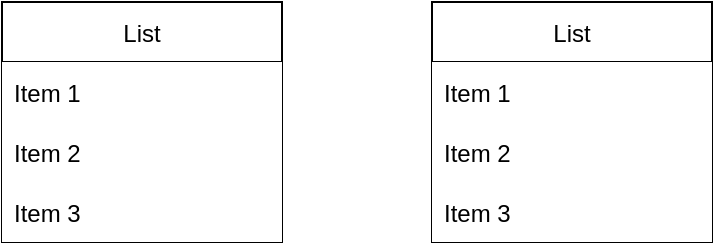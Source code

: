 <mxfile version="18.0.4" type="github">
  <diagram id="PVpSKLVf90YFow8Mp0bW" name="Page-1">
    <mxGraphModel dx="868" dy="524" grid="1" gridSize="10" guides="1" tooltips="1" connect="1" arrows="1" fold="1" page="1" pageScale="1" pageWidth="850" pageHeight="1100" math="0" shadow="0">
      <root>
        <mxCell id="0" />
        <mxCell id="1" parent="0" />
        <mxCell id="bFqlpUr9SExzIEvf4B4g-6" value="List" style="swimlane;fontStyle=0;childLayout=stackLayout;horizontal=1;startSize=30;horizontalStack=0;resizeParent=1;resizeParentMax=0;resizeLast=0;collapsible=1;marginBottom=0;" vertex="1" parent="1">
          <mxGeometry x="140" y="100" width="140" height="120" as="geometry" />
        </mxCell>
        <mxCell id="bFqlpUr9SExzIEvf4B4g-7" value="Item 1" style="text;align=left;verticalAlign=middle;spacingLeft=4;spacingRight=4;overflow=hidden;points=[[0,0.5],[1,0.5]];portConstraint=eastwest;rotatable=0;fillColor=default;" vertex="1" parent="bFqlpUr9SExzIEvf4B4g-6">
          <mxGeometry y="30" width="140" height="30" as="geometry" />
        </mxCell>
        <mxCell id="bFqlpUr9SExzIEvf4B4g-8" value="Item 2" style="text;strokeColor=none;fillColor=default;align=left;verticalAlign=middle;spacingLeft=4;spacingRight=4;overflow=hidden;points=[[0,0.5],[1,0.5]];portConstraint=eastwest;rotatable=0;" vertex="1" parent="bFqlpUr9SExzIEvf4B4g-6">
          <mxGeometry y="60" width="140" height="30" as="geometry" />
        </mxCell>
        <mxCell id="bFqlpUr9SExzIEvf4B4g-9" value="Item 3" style="text;strokeColor=none;fillColor=default;align=left;verticalAlign=middle;spacingLeft=4;spacingRight=4;overflow=hidden;points=[[0,0.5],[1,0.5]];portConstraint=eastwest;rotatable=0;" vertex="1" parent="bFqlpUr9SExzIEvf4B4g-6">
          <mxGeometry y="90" width="140" height="30" as="geometry" />
        </mxCell>
        <mxCell id="bFqlpUr9SExzIEvf4B4g-10" value="List" style="swimlane;fontStyle=0;childLayout=stackLayout;horizontal=1;startSize=30;horizontalStack=0;resizeParent=1;resizeParentMax=0;resizeLast=0;collapsible=1;marginBottom=0;" vertex="1" parent="1">
          <mxGeometry x="355" y="100" width="140" height="120" as="geometry" />
        </mxCell>
        <mxCell id="bFqlpUr9SExzIEvf4B4g-11" value="Item 1" style="text;align=left;verticalAlign=middle;spacingLeft=4;spacingRight=4;overflow=hidden;points=[[0,0.5],[1,0.5]];portConstraint=eastwest;rotatable=0;fillColor=default;" vertex="1" parent="bFqlpUr9SExzIEvf4B4g-10">
          <mxGeometry y="30" width="140" height="30" as="geometry" />
        </mxCell>
        <mxCell id="bFqlpUr9SExzIEvf4B4g-12" value="Item 2" style="text;strokeColor=none;fillColor=default;align=left;verticalAlign=middle;spacingLeft=4;spacingRight=4;overflow=hidden;points=[[0,0.5],[1,0.5]];portConstraint=eastwest;rotatable=0;" vertex="1" parent="bFqlpUr9SExzIEvf4B4g-10">
          <mxGeometry y="60" width="140" height="30" as="geometry" />
        </mxCell>
        <mxCell id="bFqlpUr9SExzIEvf4B4g-13" value="Item 3" style="text;strokeColor=none;fillColor=default;align=left;verticalAlign=middle;spacingLeft=4;spacingRight=4;overflow=hidden;points=[[0,0.5],[1,0.5]];portConstraint=eastwest;rotatable=0;" vertex="1" parent="bFqlpUr9SExzIEvf4B4g-10">
          <mxGeometry y="90" width="140" height="30" as="geometry" />
        </mxCell>
      </root>
    </mxGraphModel>
  </diagram>
</mxfile>
